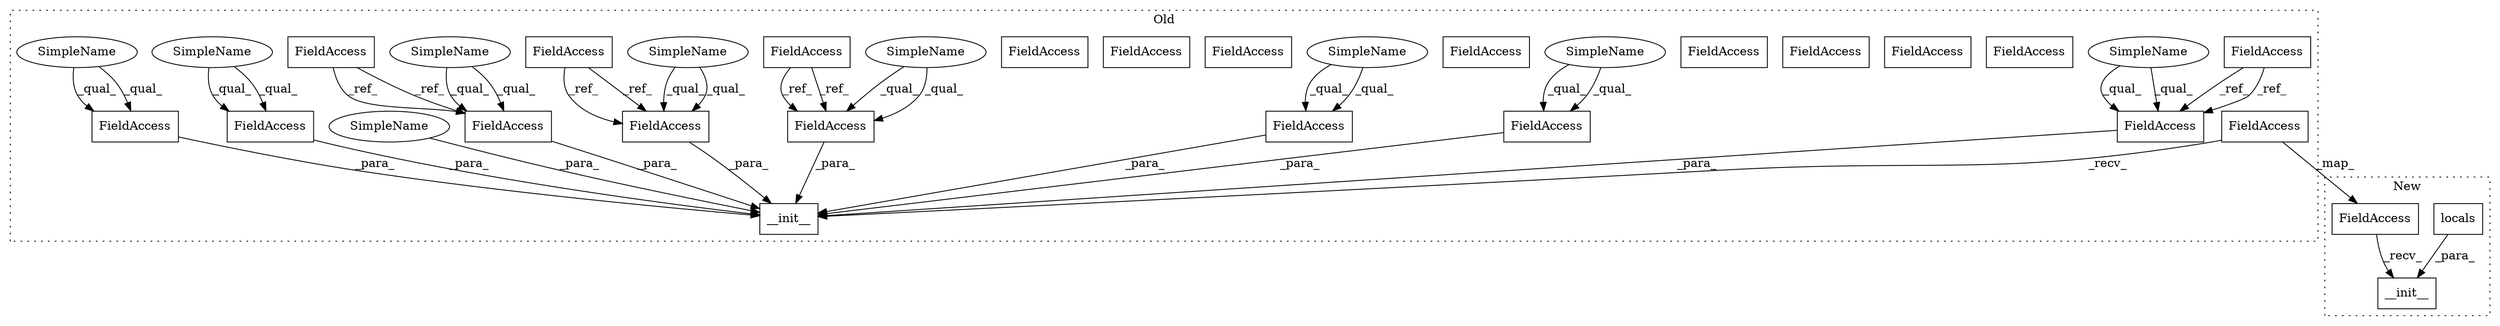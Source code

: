 digraph G {
subgraph cluster0 {
1 [label="__init__" a="32" s="1473,1735" l="9,1" shape="box"];
4 [label="FieldAccess" a="22" s="1011" l="25" shape="box"];
5 [label="FieldAccess" a="22" s="1062" l="24" shape="box"];
6 [label="FieldAccess" a="22" s="1616" l="24" shape="box"];
7 [label="FieldAccess" a="22" s="1515" l="22" shape="box"];
8 [label="FieldAccess" a="22" s="1487" l="27" shape="box"];
9 [label="FieldAccess" a="22" s="1590" l="25" shape="box"];
11 [label="FieldAccess" a="22" s="1458" l="14" shape="box"];
12 [label="FieldAccess" a="22" s="1152" l="30" shape="box"];
13 [label="FieldAccess" a="22" s="1687" l="48" shape="box"];
14 [label="FieldAccess" a="22" s="1303" l="48" shape="box"];
15 [label="FieldAccess" a="22" s="1559" l="30" shape="box"];
16 [label="FieldAccess" a="22" s="1538" l="20" shape="box"];
17 [label="FieldAccess" a="22" s="1663" l="23" shape="box"];
18 [label="FieldAccess" a="22" s="1559" l="30" shape="box"];
19 [label="FieldAccess" a="22" s="1687" l="48" shape="box"];
20 [label="FieldAccess" a="22" s="1590" l="25" shape="box"];
21 [label="FieldAccess" a="22" s="1616" l="24" shape="box"];
22 [label="SimpleName" a="42" s="1538" l="4" shape="ellipse"];
23 [label="SimpleName" a="42" s="1663" l="4" shape="ellipse"];
24 [label="SimpleName" a="42" s="1590" l="4" shape="ellipse"];
25 [label="SimpleName" a="42" s="1515" l="4" shape="ellipse"];
26 [label="SimpleName" a="42" s="1687" l="4" shape="ellipse"];
27 [label="SimpleName" a="42" s="1487" l="4" shape="ellipse"];
28 [label="SimpleName" a="42" s="1482" l="4" shape="ellipse"];
29 [label="SimpleName" a="42" s="1559" l="4" shape="ellipse"];
30 [label="SimpleName" a="42" s="1616" l="4" shape="ellipse"];
31 [label="FieldAccess" a="22" s="1515" l="22" shape="box"];
32 [label="FieldAccess" a="22" s="1663" l="23" shape="box"];
33 [label="FieldAccess" a="22" s="1538" l="20" shape="box"];
34 [label="FieldAccess" a="22" s="1487" l="27" shape="box"];
label = "Old";
style="dotted";
}
subgraph cluster1 {
2 [label="__init__" a="32" s="926,943" l="9,1" shape="box"];
3 [label="locals" a="32" s="935" l="8" shape="box"];
10 [label="FieldAccess" a="22" s="911" l="14" shape="box"];
label = "New";
style="dotted";
}
3 -> 2 [label="_para_"];
4 -> 20 [label="_ref_"];
4 -> 20 [label="_ref_"];
5 -> 21 [label="_ref_"];
5 -> 21 [label="_ref_"];
10 -> 2 [label="_recv_"];
11 -> 1 [label="_recv_"];
11 -> 10 [label="_map_"];
12 -> 18 [label="_ref_"];
12 -> 18 [label="_ref_"];
14 -> 19 [label="_ref_"];
14 -> 19 [label="_ref_"];
18 -> 1 [label="_para_"];
19 -> 1 [label="_para_"];
20 -> 1 [label="_para_"];
21 -> 1 [label="_para_"];
22 -> 33 [label="_qual_"];
22 -> 33 [label="_qual_"];
23 -> 32 [label="_qual_"];
23 -> 32 [label="_qual_"];
24 -> 20 [label="_qual_"];
24 -> 20 [label="_qual_"];
25 -> 31 [label="_qual_"];
25 -> 31 [label="_qual_"];
26 -> 19 [label="_qual_"];
26 -> 19 [label="_qual_"];
27 -> 34 [label="_qual_"];
27 -> 34 [label="_qual_"];
28 -> 1 [label="_para_"];
29 -> 18 [label="_qual_"];
29 -> 18 [label="_qual_"];
30 -> 21 [label="_qual_"];
30 -> 21 [label="_qual_"];
31 -> 1 [label="_para_"];
32 -> 1 [label="_para_"];
33 -> 1 [label="_para_"];
34 -> 1 [label="_para_"];
}